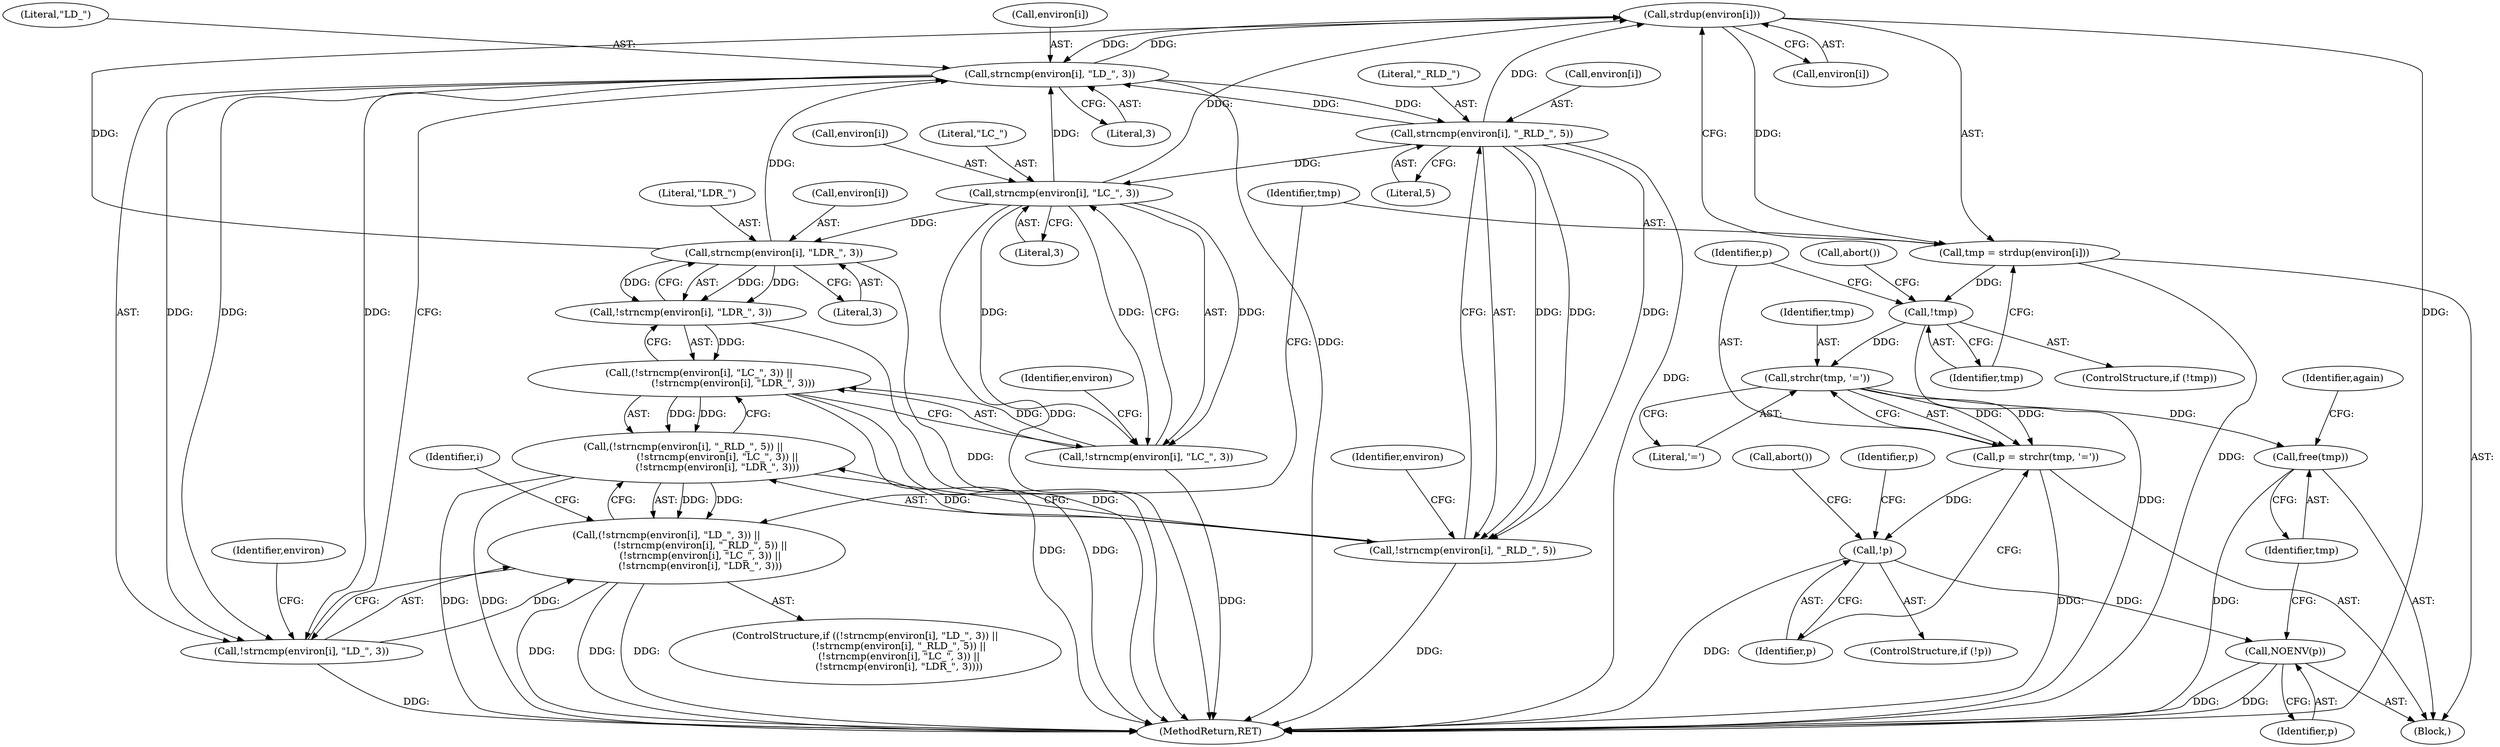 digraph "0_enlightment_666df815cd86a50343859bce36c5cf968c5f38b0@API" {
"1000555" [label="(Call,strdup(environ[i]))"];
"1000539" [label="(Call,strncmp(environ[i], \"LC_\", 3))"];
"1000531" [label="(Call,strncmp(environ[i], \"_RLD_\", 5))"];
"1000523" [label="(Call,strncmp(environ[i], \"LD_\", 3))"];
"1000555" [label="(Call,strdup(environ[i]))"];
"1000546" [label="(Call,strncmp(environ[i], \"LDR_\", 3))"];
"1000522" [label="(Call,!strncmp(environ[i], \"LD_\", 3))"];
"1000521" [label="(Call,(!strncmp(environ[i], \"LD_\", 3)) ||\n                      (!strncmp(environ[i], \"_RLD_\", 5)) ||\n                      (!strncmp(environ[i], \"LC_\", 3)) ||\n                      (!strncmp(environ[i], \"LDR_\", 3)))"];
"1000530" [label="(Call,!strncmp(environ[i], \"_RLD_\", 5))"];
"1000529" [label="(Call,(!strncmp(environ[i], \"_RLD_\", 5)) ||\n                      (!strncmp(environ[i], \"LC_\", 3)) ||\n                      (!strncmp(environ[i], \"LDR_\", 3)))"];
"1000538" [label="(Call,!strncmp(environ[i], \"LC_\", 3))"];
"1000537" [label="(Call,(!strncmp(environ[i], \"LC_\", 3)) ||\n                      (!strncmp(environ[i], \"LDR_\", 3)))"];
"1000545" [label="(Call,!strncmp(environ[i], \"LDR_\", 3))"];
"1000553" [label="(Call,tmp = strdup(environ[i]))"];
"1000560" [label="(Call,!tmp)"];
"1000565" [label="(Call,strchr(tmp, '='))"];
"1000563" [label="(Call,p = strchr(tmp, '='))"];
"1000569" [label="(Call,!p)"];
"1000576" [label="(Call,NOENV(p))"];
"1000578" [label="(Call,free(tmp))"];
"1000531" [label="(Call,strncmp(environ[i], \"_RLD_\", 5))"];
"1000578" [label="(Call,free(tmp))"];
"1000555" [label="(Call,strdup(environ[i]))"];
"1000563" [label="(Call,p = strchr(tmp, '='))"];
"1000565" [label="(Call,strchr(tmp, '='))"];
"1000566" [label="(Identifier,tmp)"];
"1000554" [label="(Identifier,tmp)"];
"1000553" [label="(Call,tmp = strdup(environ[i]))"];
"1000537" [label="(Call,(!strncmp(environ[i], \"LC_\", 3)) ||\n                      (!strncmp(environ[i], \"LDR_\", 3)))"];
"1000570" [label="(Identifier,p)"];
"1000545" [label="(Call,!strncmp(environ[i], \"LDR_\", 3))"];
"1000528" [label="(Literal,3)"];
"1000539" [label="(Call,strncmp(environ[i], \"LC_\", 3))"];
"1000559" [label="(ControlStructure,if (!tmp))"];
"1000538" [label="(Call,!strncmp(environ[i], \"LC_\", 3))"];
"1000520" [label="(ControlStructure,if ((!strncmp(environ[i], \"LD_\", 3)) ||\n                      (!strncmp(environ[i], \"_RLD_\", 5)) ||\n                      (!strncmp(environ[i], \"LC_\", 3)) ||\n                      (!strncmp(environ[i], \"LDR_\", 3))))"];
"1000552" [label="(Block,)"];
"1000579" [label="(Identifier,tmp)"];
"1000527" [label="(Literal,\"LD_\")"];
"1000541" [label="(Identifier,environ)"];
"1000571" [label="(Call,abort())"];
"1000577" [label="(Identifier,p)"];
"1000522" [label="(Call,!strncmp(environ[i], \"LD_\", 3))"];
"1000546" [label="(Call,strncmp(environ[i], \"LDR_\", 3))"];
"1000530" [label="(Call,!strncmp(environ[i], \"_RLD_\", 5))"];
"1000523" [label="(Call,strncmp(environ[i], \"LD_\", 3))"];
"1000532" [label="(Call,environ[i])"];
"1000564" [label="(Identifier,p)"];
"1000574" [label="(Identifier,p)"];
"1000547" [label="(Call,environ[i])"];
"1000567" [label="(Literal,'=')"];
"1000730" [label="(MethodReturn,RET)"];
"1000540" [label="(Call,environ[i])"];
"1000561" [label="(Identifier,tmp)"];
"1000560" [label="(Call,!tmp)"];
"1000524" [label="(Call,environ[i])"];
"1000562" [label="(Call,abort())"];
"1000544" [label="(Literal,3)"];
"1000535" [label="(Literal,\"_RLD_\")"];
"1000521" [label="(Call,(!strncmp(environ[i], \"LD_\", 3)) ||\n                      (!strncmp(environ[i], \"_RLD_\", 5)) ||\n                      (!strncmp(environ[i], \"LC_\", 3)) ||\n                      (!strncmp(environ[i], \"LDR_\", 3)))"];
"1000568" [label="(ControlStructure,if (!p))"];
"1000576" [label="(Call,NOENV(p))"];
"1000548" [label="(Identifier,environ)"];
"1000551" [label="(Literal,3)"];
"1000536" [label="(Literal,5)"];
"1000543" [label="(Literal,\"LC_\")"];
"1000550" [label="(Literal,\"LDR_\")"];
"1000569" [label="(Call,!p)"];
"1000529" [label="(Call,(!strncmp(environ[i], \"_RLD_\", 5)) ||\n                      (!strncmp(environ[i], \"LC_\", 3)) ||\n                      (!strncmp(environ[i], \"LDR_\", 3)))"];
"1000533" [label="(Identifier,environ)"];
"1000556" [label="(Call,environ[i])"];
"1000518" [label="(Identifier,i)"];
"1000581" [label="(Identifier,again)"];
"1000555" -> "1000553"  [label="AST: "];
"1000555" -> "1000556"  [label="CFG: "];
"1000556" -> "1000555"  [label="AST: "];
"1000553" -> "1000555"  [label="CFG: "];
"1000555" -> "1000730"  [label="DDG: "];
"1000555" -> "1000523"  [label="DDG: "];
"1000555" -> "1000553"  [label="DDG: "];
"1000539" -> "1000555"  [label="DDG: "];
"1000523" -> "1000555"  [label="DDG: "];
"1000546" -> "1000555"  [label="DDG: "];
"1000531" -> "1000555"  [label="DDG: "];
"1000539" -> "1000538"  [label="AST: "];
"1000539" -> "1000544"  [label="CFG: "];
"1000540" -> "1000539"  [label="AST: "];
"1000543" -> "1000539"  [label="AST: "];
"1000544" -> "1000539"  [label="AST: "];
"1000538" -> "1000539"  [label="CFG: "];
"1000539" -> "1000730"  [label="DDG: "];
"1000539" -> "1000523"  [label="DDG: "];
"1000539" -> "1000538"  [label="DDG: "];
"1000539" -> "1000538"  [label="DDG: "];
"1000539" -> "1000538"  [label="DDG: "];
"1000531" -> "1000539"  [label="DDG: "];
"1000539" -> "1000546"  [label="DDG: "];
"1000531" -> "1000530"  [label="AST: "];
"1000531" -> "1000536"  [label="CFG: "];
"1000532" -> "1000531"  [label="AST: "];
"1000535" -> "1000531"  [label="AST: "];
"1000536" -> "1000531"  [label="AST: "];
"1000530" -> "1000531"  [label="CFG: "];
"1000531" -> "1000730"  [label="DDG: "];
"1000531" -> "1000523"  [label="DDG: "];
"1000531" -> "1000530"  [label="DDG: "];
"1000531" -> "1000530"  [label="DDG: "];
"1000531" -> "1000530"  [label="DDG: "];
"1000523" -> "1000531"  [label="DDG: "];
"1000523" -> "1000522"  [label="AST: "];
"1000523" -> "1000528"  [label="CFG: "];
"1000524" -> "1000523"  [label="AST: "];
"1000527" -> "1000523"  [label="AST: "];
"1000528" -> "1000523"  [label="AST: "];
"1000522" -> "1000523"  [label="CFG: "];
"1000523" -> "1000730"  [label="DDG: "];
"1000523" -> "1000522"  [label="DDG: "];
"1000523" -> "1000522"  [label="DDG: "];
"1000523" -> "1000522"  [label="DDG: "];
"1000546" -> "1000523"  [label="DDG: "];
"1000546" -> "1000545"  [label="AST: "];
"1000546" -> "1000551"  [label="CFG: "];
"1000547" -> "1000546"  [label="AST: "];
"1000550" -> "1000546"  [label="AST: "];
"1000551" -> "1000546"  [label="AST: "];
"1000545" -> "1000546"  [label="CFG: "];
"1000546" -> "1000730"  [label="DDG: "];
"1000546" -> "1000545"  [label="DDG: "];
"1000546" -> "1000545"  [label="DDG: "];
"1000546" -> "1000545"  [label="DDG: "];
"1000522" -> "1000521"  [label="AST: "];
"1000533" -> "1000522"  [label="CFG: "];
"1000521" -> "1000522"  [label="CFG: "];
"1000522" -> "1000730"  [label="DDG: "];
"1000522" -> "1000521"  [label="DDG: "];
"1000521" -> "1000520"  [label="AST: "];
"1000521" -> "1000529"  [label="CFG: "];
"1000529" -> "1000521"  [label="AST: "];
"1000554" -> "1000521"  [label="CFG: "];
"1000518" -> "1000521"  [label="CFG: "];
"1000521" -> "1000730"  [label="DDG: "];
"1000521" -> "1000730"  [label="DDG: "];
"1000521" -> "1000730"  [label="DDG: "];
"1000529" -> "1000521"  [label="DDG: "];
"1000529" -> "1000521"  [label="DDG: "];
"1000530" -> "1000529"  [label="AST: "];
"1000541" -> "1000530"  [label="CFG: "];
"1000529" -> "1000530"  [label="CFG: "];
"1000530" -> "1000730"  [label="DDG: "];
"1000530" -> "1000529"  [label="DDG: "];
"1000529" -> "1000537"  [label="CFG: "];
"1000537" -> "1000529"  [label="AST: "];
"1000529" -> "1000730"  [label="DDG: "];
"1000529" -> "1000730"  [label="DDG: "];
"1000537" -> "1000529"  [label="DDG: "];
"1000537" -> "1000529"  [label="DDG: "];
"1000538" -> "1000537"  [label="AST: "];
"1000548" -> "1000538"  [label="CFG: "];
"1000537" -> "1000538"  [label="CFG: "];
"1000538" -> "1000730"  [label="DDG: "];
"1000538" -> "1000537"  [label="DDG: "];
"1000537" -> "1000545"  [label="CFG: "];
"1000545" -> "1000537"  [label="AST: "];
"1000537" -> "1000730"  [label="DDG: "];
"1000537" -> "1000730"  [label="DDG: "];
"1000545" -> "1000537"  [label="DDG: "];
"1000545" -> "1000730"  [label="DDG: "];
"1000553" -> "1000552"  [label="AST: "];
"1000554" -> "1000553"  [label="AST: "];
"1000561" -> "1000553"  [label="CFG: "];
"1000553" -> "1000730"  [label="DDG: "];
"1000553" -> "1000560"  [label="DDG: "];
"1000560" -> "1000559"  [label="AST: "];
"1000560" -> "1000561"  [label="CFG: "];
"1000561" -> "1000560"  [label="AST: "];
"1000562" -> "1000560"  [label="CFG: "];
"1000564" -> "1000560"  [label="CFG: "];
"1000560" -> "1000730"  [label="DDG: "];
"1000560" -> "1000565"  [label="DDG: "];
"1000565" -> "1000563"  [label="AST: "];
"1000565" -> "1000567"  [label="CFG: "];
"1000566" -> "1000565"  [label="AST: "];
"1000567" -> "1000565"  [label="AST: "];
"1000563" -> "1000565"  [label="CFG: "];
"1000565" -> "1000563"  [label="DDG: "];
"1000565" -> "1000563"  [label="DDG: "];
"1000565" -> "1000578"  [label="DDG: "];
"1000563" -> "1000552"  [label="AST: "];
"1000564" -> "1000563"  [label="AST: "];
"1000570" -> "1000563"  [label="CFG: "];
"1000563" -> "1000730"  [label="DDG: "];
"1000563" -> "1000569"  [label="DDG: "];
"1000569" -> "1000568"  [label="AST: "];
"1000569" -> "1000570"  [label="CFG: "];
"1000570" -> "1000569"  [label="AST: "];
"1000571" -> "1000569"  [label="CFG: "];
"1000574" -> "1000569"  [label="CFG: "];
"1000569" -> "1000730"  [label="DDG: "];
"1000569" -> "1000576"  [label="DDG: "];
"1000576" -> "1000552"  [label="AST: "];
"1000576" -> "1000577"  [label="CFG: "];
"1000577" -> "1000576"  [label="AST: "];
"1000579" -> "1000576"  [label="CFG: "];
"1000576" -> "1000730"  [label="DDG: "];
"1000576" -> "1000730"  [label="DDG: "];
"1000578" -> "1000552"  [label="AST: "];
"1000578" -> "1000579"  [label="CFG: "];
"1000579" -> "1000578"  [label="AST: "];
"1000581" -> "1000578"  [label="CFG: "];
"1000578" -> "1000730"  [label="DDG: "];
}
